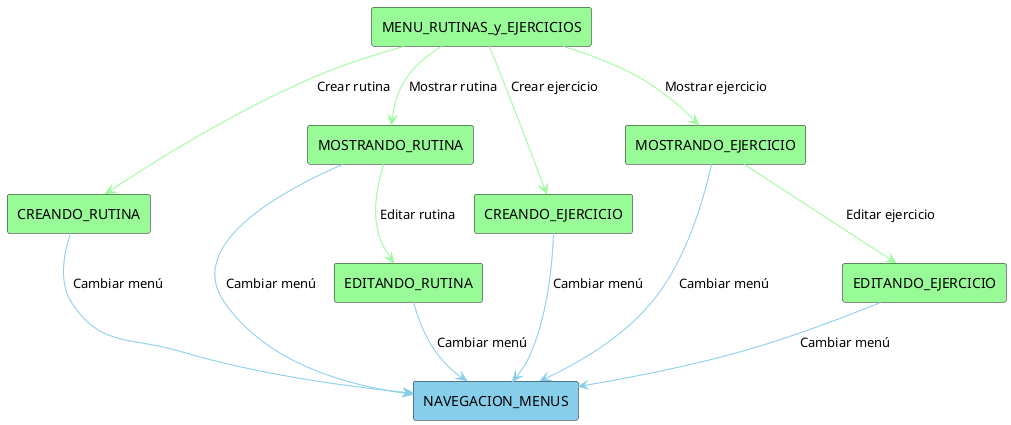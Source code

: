@startuml DiagramaDeContextoMenuRutinasyEjerciciosProfesor
!define RECTANGLE(x, color) rectangle x #color

' Definición de los rectángulos con sus colores
RECTANGLE(NAVEGACION_MENUS, SkyBlue) 
RECTANGLE(MENU_RUTINAS_y_EJERCICIOS, PaleGreen)

' Submenús de "Rutinas y Ejercicios" con sus colores
RECTANGLE(CREANDO_RUTINA, PaleGreen) 
RECTANGLE(MOSTRANDO_RUTINA, PaleGreen) 
RECTANGLE(EDITANDO_RUTINA, PaleGreen) 
RECTANGLE(CREANDO_EJERCICIO, PaleGreen) 
RECTANGLE(MOSTRANDO_EJERCICIO, PaleGreen) 
RECTANGLE(EDITANDO_EJERCICIO, PaleGreen) 


CREANDO_RUTINA -[#SkyBlue]-> NAVEGACION_MENUS : Cambiar menú
MOSTRANDO_RUTINA -[#SkyBlue]-> NAVEGACION_MENUS : Cambiar menú
EDITANDO_RUTINA -[#SkyBlue]-> NAVEGACION_MENUS : Cambiar menú
CREANDO_EJERCICIO -[#SkyBlue]-> NAVEGACION_MENUS : Cambiar menú
MOSTRANDO_EJERCICIO -[#SkyBlue]-> NAVEGACION_MENUS : Cambiar menú
EDITANDO_EJERCICIO -[#SkyBlue]-> NAVEGACION_MENUS : Cambiar menú

' Menú "Rutinas y Ejercicios"
MENU_RUTINAS_y_EJERCICIOS -[#PaleGreen]-> CREANDO_RUTINA : Crear rutina
MENU_RUTINAS_y_EJERCICIOS -[#PaleGreen]-> CREANDO_EJERCICIO : Crear ejercicio
MENU_RUTINAS_y_EJERCICIOS -[#PaleGreen]-> MOSTRANDO_RUTINA : Mostrar rutina
MENU_RUTINAS_y_EJERCICIOS -[#PaleGreen]-> MOSTRANDO_EJERCICIO : Mostrar ejercicio
MOSTRANDO_RUTINA -[#PaleGreen]-> EDITANDO_RUTINA : Editar rutina
MOSTRANDO_EJERCICIO -[#PaleGreen]-> EDITANDO_EJERCICIO : Editar ejercicio

@enduml